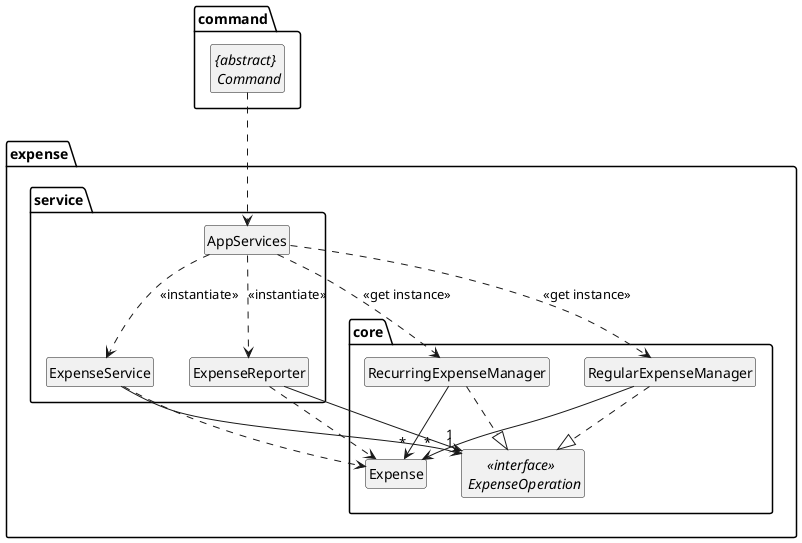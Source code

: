 @startuml

' --- Style Settings (similar to the example image) ---


' Hide members (attributes/methods) for a higher-level view
hide members
hide circle
skinparam classAttributeIconSize 0




' --- Diagram Definition ---

package "expense.core" {
  class Expense
  interface "<<interface>> \n ExpenseOperation"
  class RecurringExpenseManager
  class RegularExpenseManager
}

package "expense.service" {
  class ExpenseService
  class ExpenseReporter
  class AppServices
}
package "command"{
abstract "{abstract} \n Command"
}
' --- Relationships ---
"{abstract} \n Command" ..> AppServices
' Core Implementation
RecurringExpenseManager ..|> "<<interface>> \n ExpenseOperation"
RegularExpenseManager ..|> "<<interface>> \n ExpenseOperation"

RegularExpenseManager --> "*"Expense
RecurringExpenseManager -->"*" Expense

' Service Dependencies/Usage
ExpenseService --> "1""<<interface>> \n ExpenseOperation"
ExpenseReporter --> "1""<<interface>> \n ExpenseOperation"

ExpenseService ..> Expense
ExpenseReporter ..> Expense

' AppServices Instantiation/Usage
' Note: AppServices uses singletons, so it doesn't directly "create" new managers,
' but rather gets the existing instance. "<<use>>" or "<<get>>" might be appropriate.
AppServices ..> RegularExpenseManager : "<<get instance>>"
AppServices ..> RecurringExpenseManager : "<<get instance>>"

' AppServices creates/initializes service and reporter instances
AppServices ..> ExpenseService : "<<instantiate>>"
AppServices ..> ExpenseReporter : "<<instantiate>>"


@enduml